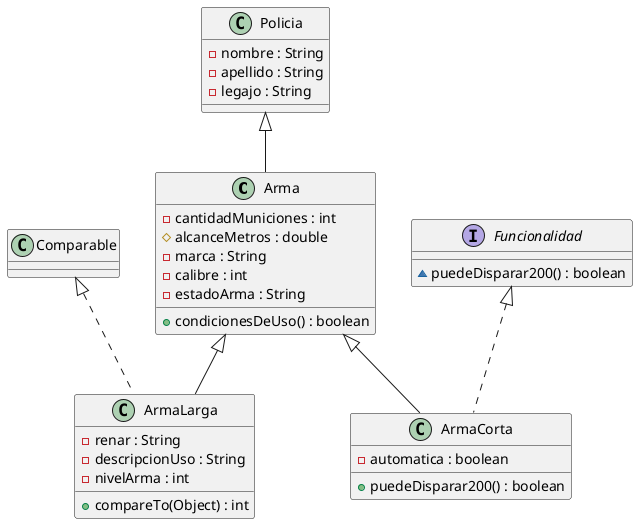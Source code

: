 @startuml
class Arma {
- cantidadMuniciones : int
# alcanceMetros : double
- marca : String
- calibre : int
- estadoArma : String
+ condicionesDeUso() : boolean
}
class ArmaLarga {
- renar : String
- descripcionUso : String
- nivelArma : int
+ compareTo(Object) : int
}
interface Funcionalidad {
~ puedeDisparar200() : boolean
}
class Policia {
- nombre : String
- apellido : String
- legajo : String
}
class ArmaCorta {
- automatica : boolean
+ puedeDisparar200() : boolean
}


Policia <|-- Arma
Comparable <|.. ArmaLarga
Arma <|-- ArmaLarga
Funcionalidad <|.. ArmaCorta
Arma <|-- ArmaCorta
@enduml
